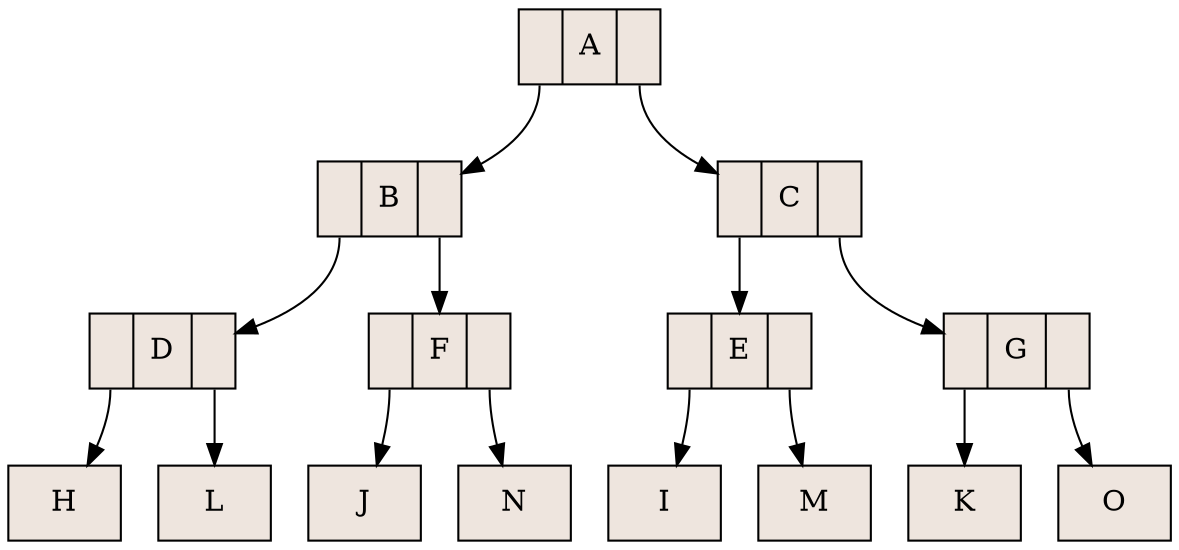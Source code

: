 digraph grafica{
rankdir=TB;
node [shape = record, style=filled, fillcolor=seashell2];
nodo1 [ label ="<C0>|A|<C1>"];
nodo2 [ label ="<C0>|B|<C1>"];
nodo4 [ label ="<C0>|D|<C1>"];
nodo8 [ label ="H"];
nodo4:C0->nodo8
nodo12 [ label ="L"];
nodo4:C1->nodo12
nodo2:C0->nodo4
nodo6 [ label ="<C0>|F|<C1>"];
nodo10 [ label ="J"];
nodo6:C0->nodo10
nodo14 [ label ="N"];
nodo6:C1->nodo14
nodo2:C1->nodo6
nodo1:C0->nodo2
nodo3 [ label ="<C0>|C|<C1>"];
nodo5 [ label ="<C0>|E|<C1>"];
nodo9 [ label ="I"];
nodo5:C0->nodo9
nodo13 [ label ="M"];
nodo5:C1->nodo13
nodo3:C0->nodo5
nodo7 [ label ="<C0>|G|<C1>"];
nodo11 [ label ="K"];
nodo7:C0->nodo11
nodo15 [ label ="O"];
nodo7:C1->nodo15
nodo3:C1->nodo7
nodo1:C1->nodo3
}
